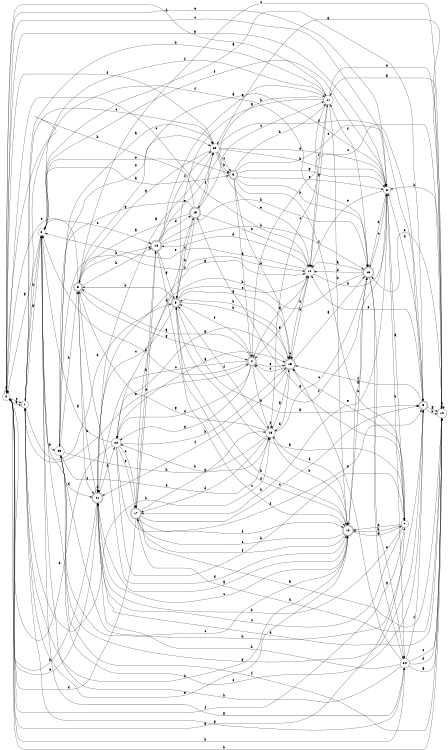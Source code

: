 digraph n20_1 {
__start0 [label="" shape="none"];

rankdir=LR;
size="8,5";

s0 [style="filled", color="black", fillcolor="white" shape="circle", label="0"];
s1 [style="filled", color="black", fillcolor="white" shape="circle", label="1"];
s2 [style="filled", color="black", fillcolor="white" shape="circle", label="2"];
s3 [style="rounded,filled", color="black", fillcolor="white" shape="doublecircle", label="3"];
s4 [style="rounded,filled", color="black", fillcolor="white" shape="doublecircle", label="4"];
s5 [style="rounded,filled", color="black", fillcolor="white" shape="doublecircle", label="5"];
s6 [style="filled", color="black", fillcolor="white" shape="circle", label="6"];
s7 [style="filled", color="black", fillcolor="white" shape="circle", label="7"];
s8 [style="rounded,filled", color="black", fillcolor="white" shape="doublecircle", label="8"];
s9 [style="rounded,filled", color="black", fillcolor="white" shape="doublecircle", label="9"];
s10 [style="filled", color="black", fillcolor="white" shape="circle", label="10"];
s11 [style="filled", color="black", fillcolor="white" shape="circle", label="11"];
s12 [style="rounded,filled", color="black", fillcolor="white" shape="doublecircle", label="12"];
s13 [style="rounded,filled", color="black", fillcolor="white" shape="doublecircle", label="13"];
s14 [style="filled", color="black", fillcolor="white" shape="circle", label="14"];
s15 [style="rounded,filled", color="black", fillcolor="white" shape="doublecircle", label="15"];
s16 [style="filled", color="black", fillcolor="white" shape="circle", label="16"];
s17 [style="rounded,filled", color="black", fillcolor="white" shape="doublecircle", label="17"];
s18 [style="rounded,filled", color="black", fillcolor="white" shape="doublecircle", label="18"];
s19 [style="rounded,filled", color="black", fillcolor="white" shape="doublecircle", label="19"];
s20 [style="filled", color="black", fillcolor="white" shape="circle", label="20"];
s21 [style="rounded,filled", color="black", fillcolor="white" shape="doublecircle", label="21"];
s22 [style="filled", color="black", fillcolor="white" shape="circle", label="22"];
s23 [style="filled", color="black", fillcolor="white" shape="circle", label="23"];
s24 [style="filled", color="black", fillcolor="white" shape="circle", label="24"];
s0 -> s1 [label="a"];
s0 -> s10 [label="b"];
s0 -> s1 [label="c"];
s0 -> s0 [label="d"];
s0 -> s6 [label="e"];
s0 -> s20 [label="f"];
s0 -> s7 [label="g"];
s0 -> s24 [label="h"];
s1 -> s2 [label="a"];
s1 -> s11 [label="b"];
s1 -> s20 [label="c"];
s1 -> s8 [label="d"];
s1 -> s4 [label="e"];
s1 -> s13 [label="f"];
s1 -> s24 [label="g"];
s1 -> s16 [label="h"];
s2 -> s3 [label="a"];
s2 -> s23 [label="b"];
s2 -> s18 [label="c"];
s2 -> s21 [label="d"];
s2 -> s3 [label="e"];
s2 -> s6 [label="f"];
s2 -> s0 [label="g"];
s2 -> s1 [label="h"];
s3 -> s4 [label="a"];
s3 -> s11 [label="b"];
s3 -> s9 [label="c"];
s3 -> s15 [label="d"];
s3 -> s6 [label="e"];
s3 -> s7 [label="f"];
s3 -> s6 [label="g"];
s3 -> s13 [label="h"];
s4 -> s5 [label="a"];
s4 -> s16 [label="b"];
s4 -> s21 [label="c"];
s4 -> s22 [label="d"];
s4 -> s15 [label="e"];
s4 -> s8 [label="f"];
s4 -> s22 [label="g"];
s4 -> s2 [label="h"];
s5 -> s6 [label="a"];
s5 -> s18 [label="b"];
s5 -> s10 [label="c"];
s5 -> s12 [label="d"];
s5 -> s0 [label="e"];
s5 -> s21 [label="f"];
s5 -> s4 [label="g"];
s5 -> s18 [label="h"];
s6 -> s7 [label="a"];
s6 -> s24 [label="b"];
s6 -> s0 [label="c"];
s6 -> s13 [label="d"];
s6 -> s14 [label="e"];
s6 -> s4 [label="f"];
s6 -> s0 [label="g"];
s6 -> s17 [label="h"];
s7 -> s8 [label="a"];
s7 -> s21 [label="b"];
s7 -> s21 [label="c"];
s7 -> s12 [label="d"];
s7 -> s15 [label="e"];
s7 -> s0 [label="f"];
s7 -> s19 [label="g"];
s7 -> s12 [label="h"];
s8 -> s9 [label="a"];
s8 -> s5 [label="b"];
s8 -> s21 [label="c"];
s8 -> s12 [label="d"];
s8 -> s14 [label="e"];
s8 -> s19 [label="f"];
s8 -> s15 [label="g"];
s8 -> s15 [label="h"];
s9 -> s2 [label="a"];
s9 -> s10 [label="b"];
s9 -> s2 [label="c"];
s9 -> s6 [label="d"];
s9 -> s14 [label="e"];
s9 -> s15 [label="f"];
s9 -> s10 [label="g"];
s9 -> s23 [label="h"];
s10 -> s11 [label="a"];
s10 -> s6 [label="b"];
s10 -> s4 [label="c"];
s10 -> s21 [label="d"];
s10 -> s13 [label="e"];
s10 -> s23 [label="f"];
s10 -> s20 [label="g"];
s10 -> s10 [label="h"];
s11 -> s8 [label="a"];
s11 -> s12 [label="b"];
s11 -> s16 [label="c"];
s11 -> s0 [label="d"];
s11 -> s10 [label="e"];
s11 -> s2 [label="f"];
s11 -> s14 [label="g"];
s11 -> s19 [label="h"];
s12 -> s13 [label="a"];
s12 -> s1 [label="b"];
s12 -> s17 [label="c"];
s12 -> s16 [label="d"];
s12 -> s1 [label="e"];
s12 -> s17 [label="f"];
s12 -> s7 [label="g"];
s12 -> s8 [label="h"];
s13 -> s14 [label="a"];
s13 -> s12 [label="b"];
s13 -> s6 [label="c"];
s13 -> s14 [label="d"];
s13 -> s24 [label="e"];
s13 -> s11 [label="f"];
s13 -> s24 [label="g"];
s13 -> s22 [label="h"];
s14 -> s4 [label="a"];
s14 -> s15 [label="b"];
s14 -> s0 [label="c"];
s14 -> s18 [label="d"];
s14 -> s2 [label="e"];
s14 -> s11 [label="f"];
s14 -> s4 [label="g"];
s14 -> s6 [label="h"];
s15 -> s13 [label="a"];
s15 -> s8 [label="b"];
s15 -> s15 [label="c"];
s15 -> s16 [label="d"];
s15 -> s4 [label="e"];
s15 -> s21 [label="f"];
s15 -> s22 [label="g"];
s15 -> s14 [label="h"];
s16 -> s15 [label="a"];
s16 -> s12 [label="b"];
s16 -> s13 [label="c"];
s16 -> s17 [label="d"];
s16 -> s16 [label="e"];
s16 -> s8 [label="f"];
s16 -> s5 [label="g"];
s16 -> s22 [label="h"];
s17 -> s10 [label="a"];
s17 -> s18 [label="b"];
s17 -> s9 [label="c"];
s17 -> s0 [label="d"];
s17 -> s18 [label="e"];
s17 -> s12 [label="f"];
s17 -> s16 [label="g"];
s17 -> s10 [label="h"];
s18 -> s11 [label="a"];
s18 -> s13 [label="b"];
s18 -> s12 [label="c"];
s18 -> s19 [label="d"];
s18 -> s20 [label="e"];
s18 -> s20 [label="f"];
s18 -> s8 [label="g"];
s18 -> s13 [label="h"];
s19 -> s5 [label="a"];
s19 -> s8 [label="b"];
s19 -> s11 [label="c"];
s19 -> s17 [label="d"];
s19 -> s14 [label="e"];
s19 -> s20 [label="f"];
s19 -> s23 [label="g"];
s19 -> s0 [label="h"];
s20 -> s21 [label="a"];
s20 -> s6 [label="b"];
s20 -> s3 [label="c"];
s20 -> s6 [label="d"];
s20 -> s14 [label="e"];
s20 -> s9 [label="f"];
s20 -> s5 [label="g"];
s20 -> s3 [label="h"];
s21 -> s12 [label="a"];
s21 -> s0 [label="b"];
s21 -> s12 [label="c"];
s21 -> s21 [label="d"];
s21 -> s0 [label="e"];
s21 -> s22 [label="f"];
s21 -> s14 [label="g"];
s21 -> s5 [label="h"];
s22 -> s15 [label="a"];
s22 -> s15 [label="b"];
s22 -> s17 [label="c"];
s22 -> s0 [label="d"];
s22 -> s17 [label="e"];
s22 -> s9 [label="f"];
s22 -> s2 [label="g"];
s22 -> s7 [label="h"];
s23 -> s20 [label="a"];
s23 -> s5 [label="b"];
s23 -> s12 [label="c"];
s23 -> s16 [label="d"];
s23 -> s20 [label="e"];
s23 -> s14 [label="f"];
s23 -> s9 [label="g"];
s23 -> s16 [label="h"];
s24 -> s10 [label="a"];
s24 -> s21 [label="b"];
s24 -> s10 [label="c"];
s24 -> s10 [label="d"];
s24 -> s15 [label="e"];
s24 -> s9 [label="f"];
s24 -> s2 [label="g"];
s24 -> s2 [label="h"];

}